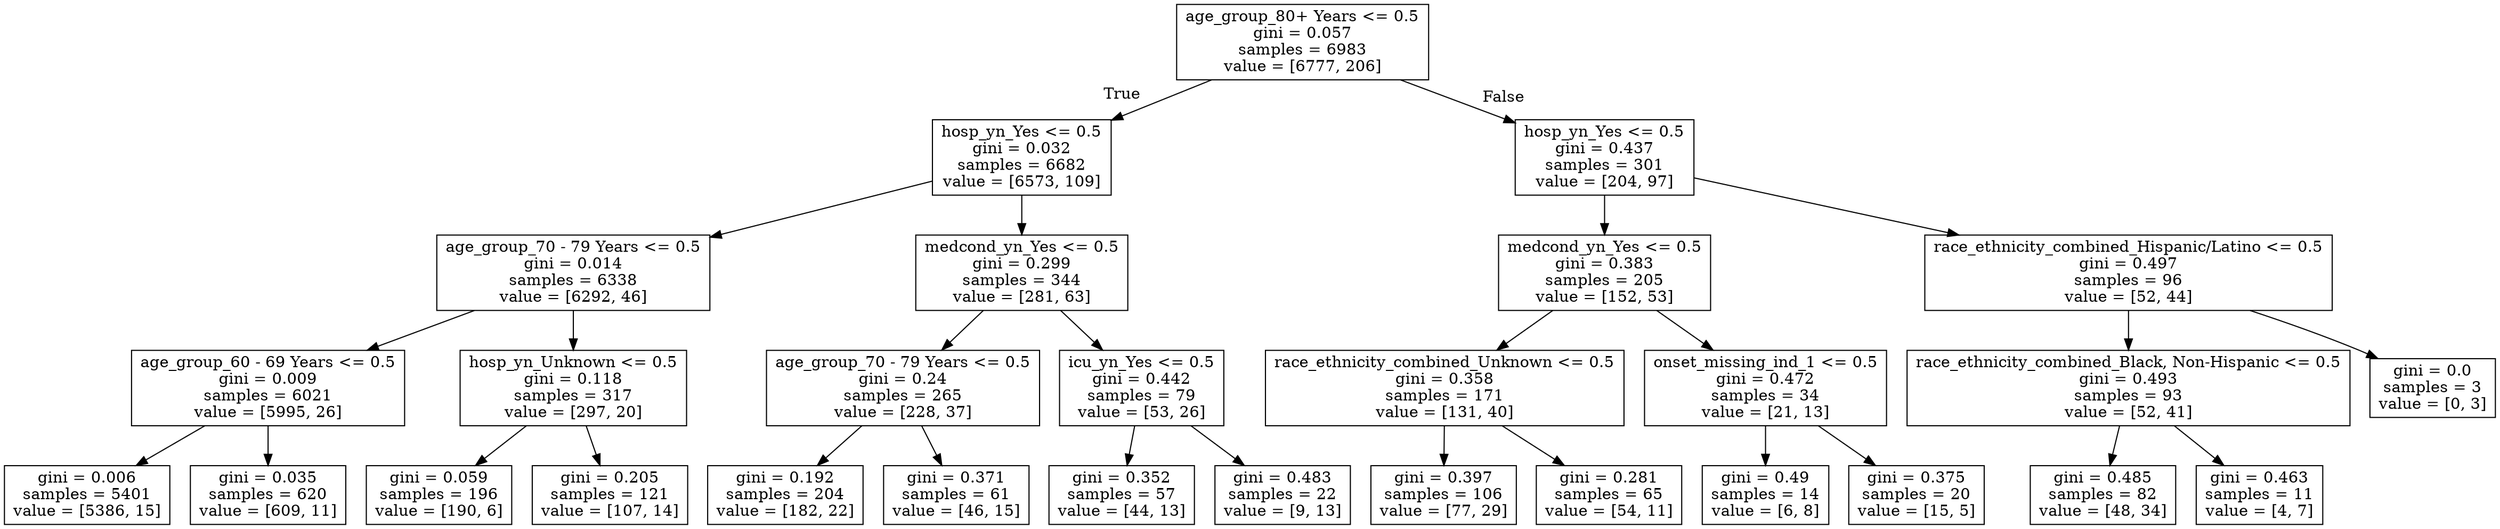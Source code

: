 digraph Tree {
node [shape=box] ;
0 [label="age_group_80+ Years <= 0.5\ngini = 0.057\nsamples = 6983\nvalue = [6777, 206]"] ;
1 [label="hosp_yn_Yes <= 0.5\ngini = 0.032\nsamples = 6682\nvalue = [6573, 109]"] ;
0 -> 1 [labeldistance=2.5, labelangle=45, headlabel="True"] ;
2 [label="age_group_70 - 79 Years <= 0.5\ngini = 0.014\nsamples = 6338\nvalue = [6292, 46]"] ;
1 -> 2 ;
3 [label="age_group_60 - 69 Years <= 0.5\ngini = 0.009\nsamples = 6021\nvalue = [5995, 26]"] ;
2 -> 3 ;
4 [label="gini = 0.006\nsamples = 5401\nvalue = [5386, 15]"] ;
3 -> 4 ;
5 [label="gini = 0.035\nsamples = 620\nvalue = [609, 11]"] ;
3 -> 5 ;
6 [label="hosp_yn_Unknown <= 0.5\ngini = 0.118\nsamples = 317\nvalue = [297, 20]"] ;
2 -> 6 ;
7 [label="gini = 0.059\nsamples = 196\nvalue = [190, 6]"] ;
6 -> 7 ;
8 [label="gini = 0.205\nsamples = 121\nvalue = [107, 14]"] ;
6 -> 8 ;
9 [label="medcond_yn_Yes <= 0.5\ngini = 0.299\nsamples = 344\nvalue = [281, 63]"] ;
1 -> 9 ;
10 [label="age_group_70 - 79 Years <= 0.5\ngini = 0.24\nsamples = 265\nvalue = [228, 37]"] ;
9 -> 10 ;
11 [label="gini = 0.192\nsamples = 204\nvalue = [182, 22]"] ;
10 -> 11 ;
12 [label="gini = 0.371\nsamples = 61\nvalue = [46, 15]"] ;
10 -> 12 ;
13 [label="icu_yn_Yes <= 0.5\ngini = 0.442\nsamples = 79\nvalue = [53, 26]"] ;
9 -> 13 ;
14 [label="gini = 0.352\nsamples = 57\nvalue = [44, 13]"] ;
13 -> 14 ;
15 [label="gini = 0.483\nsamples = 22\nvalue = [9, 13]"] ;
13 -> 15 ;
16 [label="hosp_yn_Yes <= 0.5\ngini = 0.437\nsamples = 301\nvalue = [204, 97]"] ;
0 -> 16 [labeldistance=2.5, labelangle=-45, headlabel="False"] ;
17 [label="medcond_yn_Yes <= 0.5\ngini = 0.383\nsamples = 205\nvalue = [152, 53]"] ;
16 -> 17 ;
18 [label="race_ethnicity_combined_Unknown <= 0.5\ngini = 0.358\nsamples = 171\nvalue = [131, 40]"] ;
17 -> 18 ;
19 [label="gini = 0.397\nsamples = 106\nvalue = [77, 29]"] ;
18 -> 19 ;
20 [label="gini = 0.281\nsamples = 65\nvalue = [54, 11]"] ;
18 -> 20 ;
21 [label="onset_missing_ind_1 <= 0.5\ngini = 0.472\nsamples = 34\nvalue = [21, 13]"] ;
17 -> 21 ;
22 [label="gini = 0.49\nsamples = 14\nvalue = [6, 8]"] ;
21 -> 22 ;
23 [label="gini = 0.375\nsamples = 20\nvalue = [15, 5]"] ;
21 -> 23 ;
24 [label="race_ethnicity_combined_Hispanic/Latino <= 0.5\ngini = 0.497\nsamples = 96\nvalue = [52, 44]"] ;
16 -> 24 ;
25 [label="race_ethnicity_combined_Black, Non-Hispanic <= 0.5\ngini = 0.493\nsamples = 93\nvalue = [52, 41]"] ;
24 -> 25 ;
26 [label="gini = 0.485\nsamples = 82\nvalue = [48, 34]"] ;
25 -> 26 ;
27 [label="gini = 0.463\nsamples = 11\nvalue = [4, 7]"] ;
25 -> 27 ;
28 [label="gini = 0.0\nsamples = 3\nvalue = [0, 3]"] ;
24 -> 28 ;
}